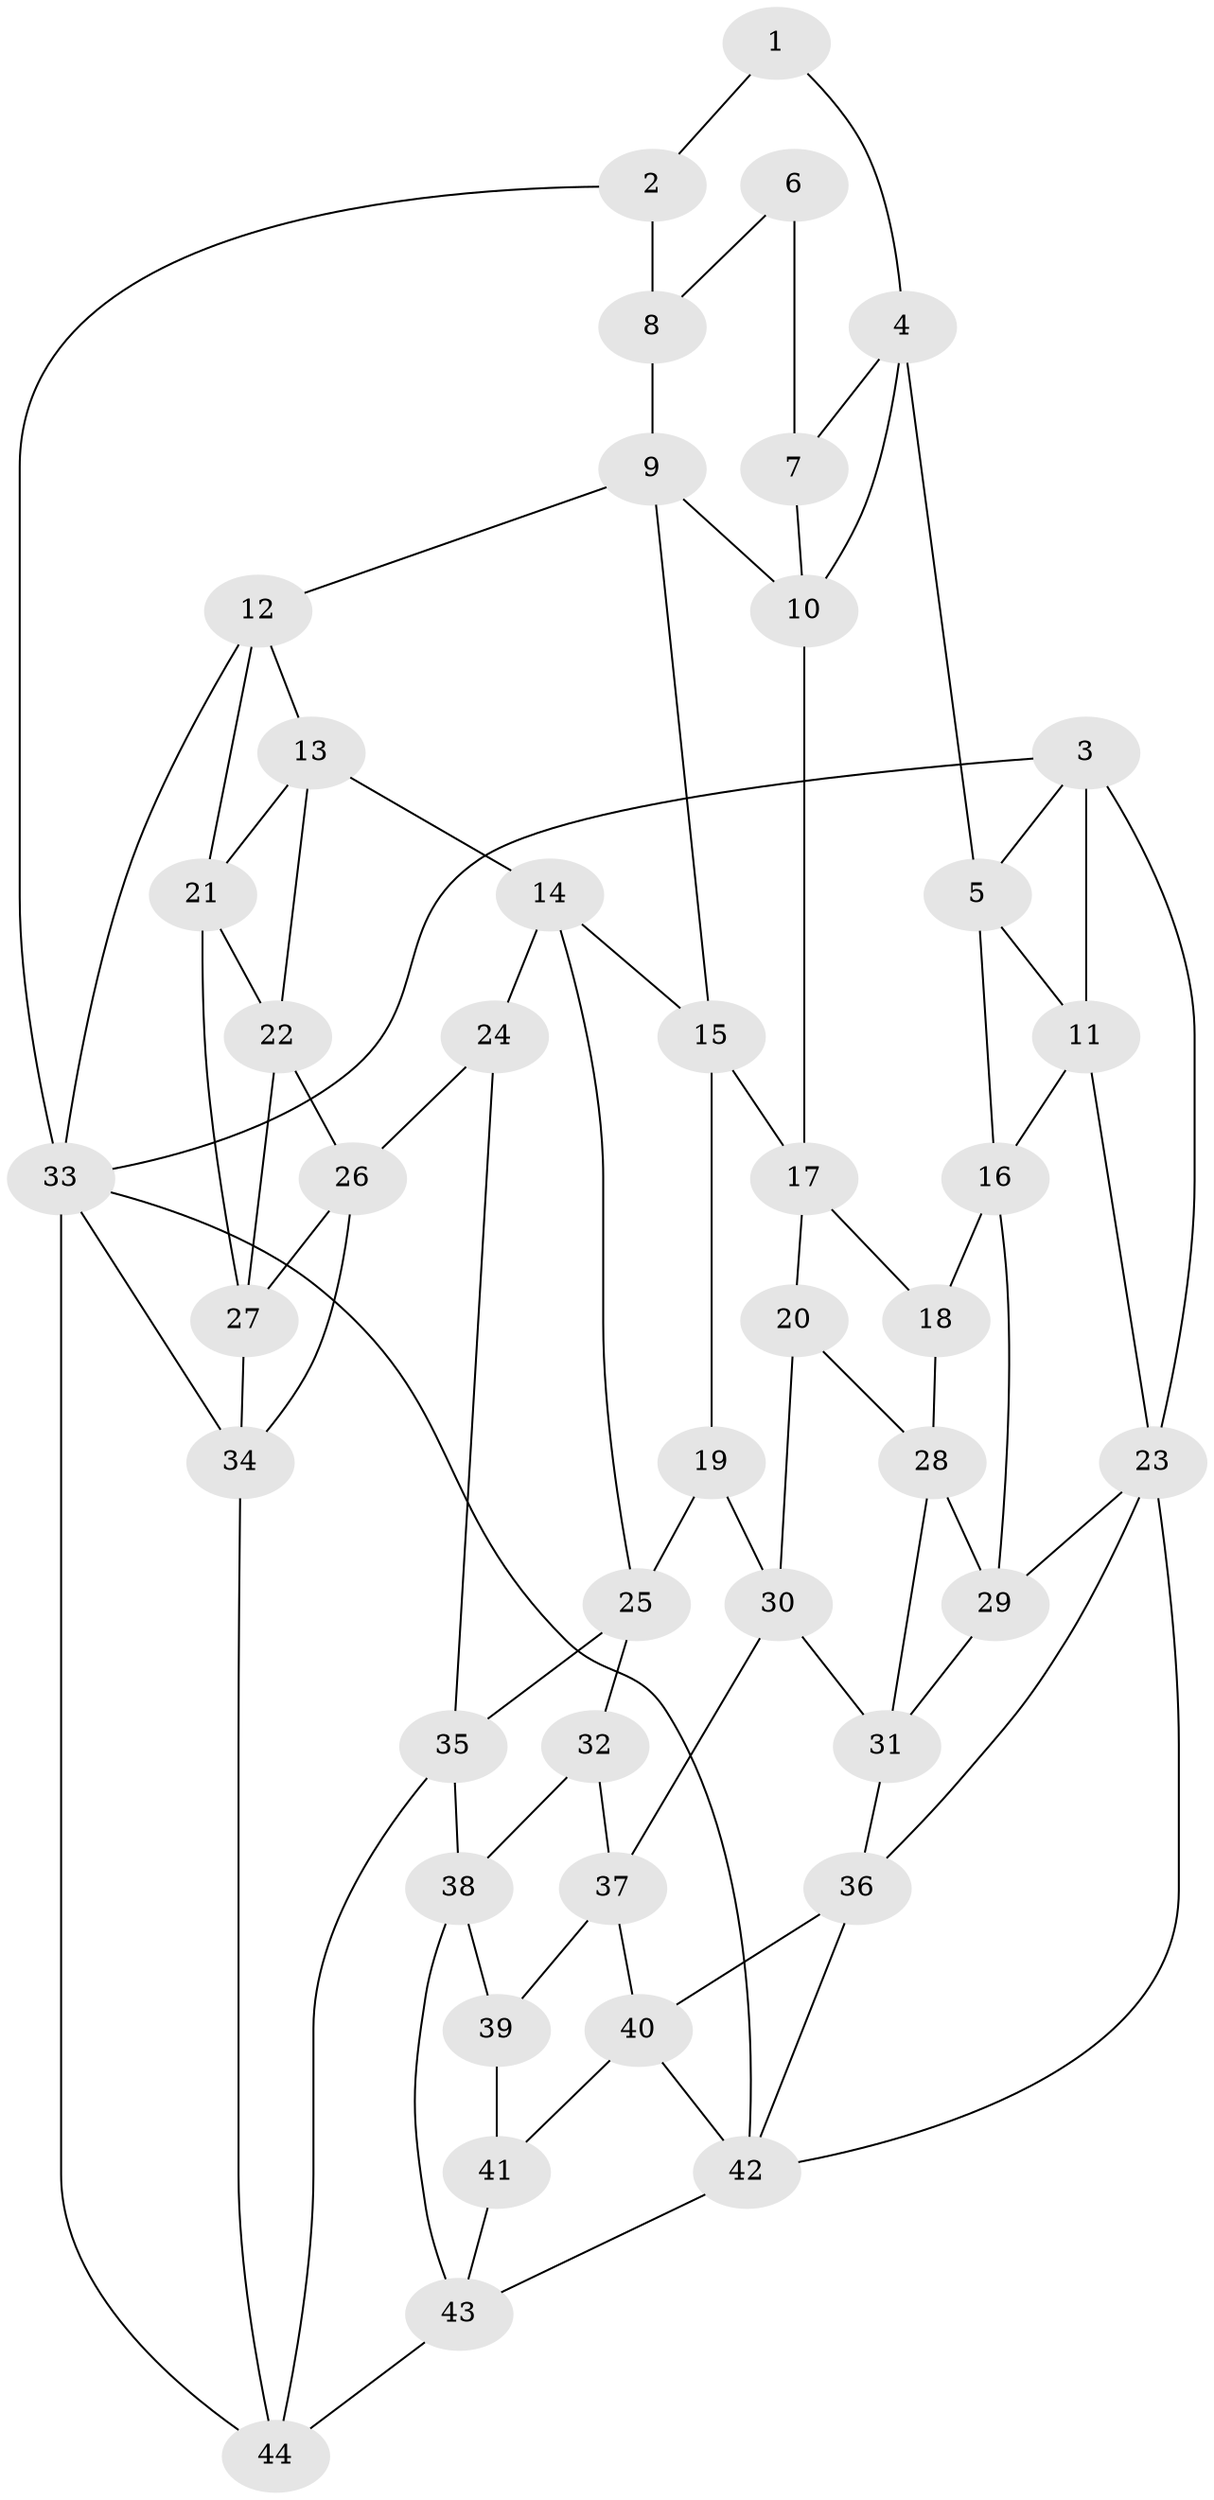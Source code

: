 // original degree distribution, {3: 0.022988505747126436, 4: 0.26436781609195403, 5: 0.4827586206896552, 6: 0.22988505747126436}
// Generated by graph-tools (version 1.1) at 2025/51/03/09/25 03:51:02]
// undirected, 44 vertices, 83 edges
graph export_dot {
graph [start="1"]
  node [color=gray90,style=filled];
  1;
  2;
  3;
  4;
  5;
  6;
  7;
  8;
  9;
  10;
  11;
  12;
  13;
  14;
  15;
  16;
  17;
  18;
  19;
  20;
  21;
  22;
  23;
  24;
  25;
  26;
  27;
  28;
  29;
  30;
  31;
  32;
  33;
  34;
  35;
  36;
  37;
  38;
  39;
  40;
  41;
  42;
  43;
  44;
  1 -- 2 [weight=1.0];
  1 -- 4 [weight=1.0];
  2 -- 8 [weight=2.0];
  2 -- 33 [weight=1.0];
  3 -- 5 [weight=1.0];
  3 -- 11 [weight=1.0];
  3 -- 23 [weight=1.0];
  3 -- 33 [weight=1.0];
  4 -- 5 [weight=1.0];
  4 -- 7 [weight=1.0];
  4 -- 10 [weight=1.0];
  5 -- 11 [weight=1.0];
  5 -- 16 [weight=1.0];
  6 -- 7 [weight=2.0];
  6 -- 8 [weight=1.0];
  7 -- 10 [weight=1.0];
  8 -- 9 [weight=1.0];
  9 -- 10 [weight=1.0];
  9 -- 12 [weight=1.0];
  9 -- 15 [weight=1.0];
  10 -- 17 [weight=1.0];
  11 -- 16 [weight=1.0];
  11 -- 23 [weight=1.0];
  12 -- 13 [weight=1.0];
  12 -- 21 [weight=1.0];
  12 -- 33 [weight=1.0];
  13 -- 14 [weight=1.0];
  13 -- 21 [weight=1.0];
  13 -- 22 [weight=1.0];
  14 -- 15 [weight=1.0];
  14 -- 24 [weight=1.0];
  14 -- 25 [weight=1.0];
  15 -- 17 [weight=1.0];
  15 -- 19 [weight=1.0];
  16 -- 18 [weight=1.0];
  16 -- 29 [weight=1.0];
  17 -- 18 [weight=1.0];
  17 -- 20 [weight=1.0];
  18 -- 28 [weight=1.0];
  19 -- 25 [weight=1.0];
  19 -- 30 [weight=1.0];
  20 -- 28 [weight=1.0];
  20 -- 30 [weight=1.0];
  21 -- 22 [weight=1.0];
  21 -- 27 [weight=1.0];
  22 -- 26 [weight=1.0];
  22 -- 27 [weight=1.0];
  23 -- 29 [weight=1.0];
  23 -- 36 [weight=1.0];
  23 -- 42 [weight=1.0];
  24 -- 26 [weight=1.0];
  24 -- 35 [weight=1.0];
  25 -- 32 [weight=1.0];
  25 -- 35 [weight=1.0];
  26 -- 27 [weight=1.0];
  26 -- 34 [weight=1.0];
  27 -- 34 [weight=1.0];
  28 -- 29 [weight=1.0];
  28 -- 31 [weight=1.0];
  29 -- 31 [weight=1.0];
  30 -- 31 [weight=1.0];
  30 -- 37 [weight=1.0];
  31 -- 36 [weight=1.0];
  32 -- 37 [weight=1.0];
  32 -- 38 [weight=1.0];
  33 -- 34 [weight=1.0];
  33 -- 42 [weight=1.0];
  33 -- 44 [weight=1.0];
  34 -- 44 [weight=1.0];
  35 -- 38 [weight=1.0];
  35 -- 44 [weight=1.0];
  36 -- 40 [weight=1.0];
  36 -- 42 [weight=1.0];
  37 -- 39 [weight=1.0];
  37 -- 40 [weight=1.0];
  38 -- 39 [weight=1.0];
  38 -- 43 [weight=1.0];
  39 -- 41 [weight=2.0];
  40 -- 41 [weight=1.0];
  40 -- 42 [weight=1.0];
  41 -- 43 [weight=1.0];
  42 -- 43 [weight=1.0];
  43 -- 44 [weight=1.0];
}
